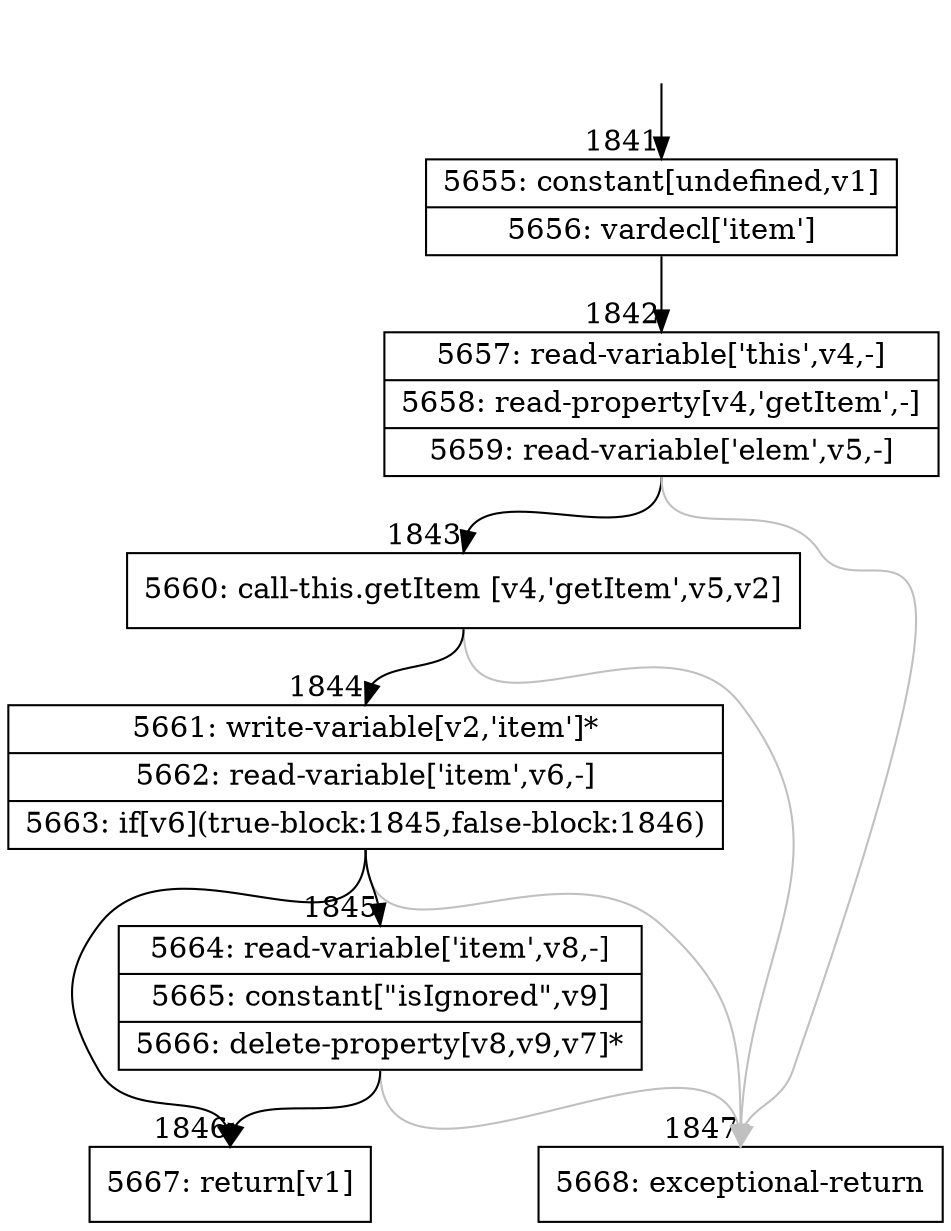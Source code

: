 digraph {
rankdir="TD"
BB_entry167[shape=none,label=""];
BB_entry167 -> BB1841 [tailport=s, headport=n, headlabel="    1841"]
BB1841 [shape=record label="{5655: constant[undefined,v1]|5656: vardecl['item']}" ] 
BB1841 -> BB1842 [tailport=s, headport=n, headlabel="      1842"]
BB1842 [shape=record label="{5657: read-variable['this',v4,-]|5658: read-property[v4,'getItem',-]|5659: read-variable['elem',v5,-]}" ] 
BB1842 -> BB1843 [tailport=s, headport=n, headlabel="      1843"]
BB1842 -> BB1847 [tailport=s, headport=n, color=gray, headlabel="      1847"]
BB1843 [shape=record label="{5660: call-this.getItem [v4,'getItem',v5,v2]}" ] 
BB1843 -> BB1844 [tailport=s, headport=n, headlabel="      1844"]
BB1843 -> BB1847 [tailport=s, headport=n, color=gray]
BB1844 [shape=record label="{5661: write-variable[v2,'item']*|5662: read-variable['item',v6,-]|5663: if[v6](true-block:1845,false-block:1846)}" ] 
BB1844 -> BB1845 [tailport=s, headport=n, headlabel="      1845"]
BB1844 -> BB1846 [tailport=s, headport=n, headlabel="      1846"]
BB1844 -> BB1847 [tailport=s, headport=n, color=gray]
BB1845 [shape=record label="{5664: read-variable['item',v8,-]|5665: constant[\"isIgnored\",v9]|5666: delete-property[v8,v9,v7]*}" ] 
BB1845 -> BB1846 [tailport=s, headport=n]
BB1845 -> BB1847 [tailport=s, headport=n, color=gray]
BB1846 [shape=record label="{5667: return[v1]}" ] 
BB1847 [shape=record label="{5668: exceptional-return}" ] 
//#$~ 2549
}

